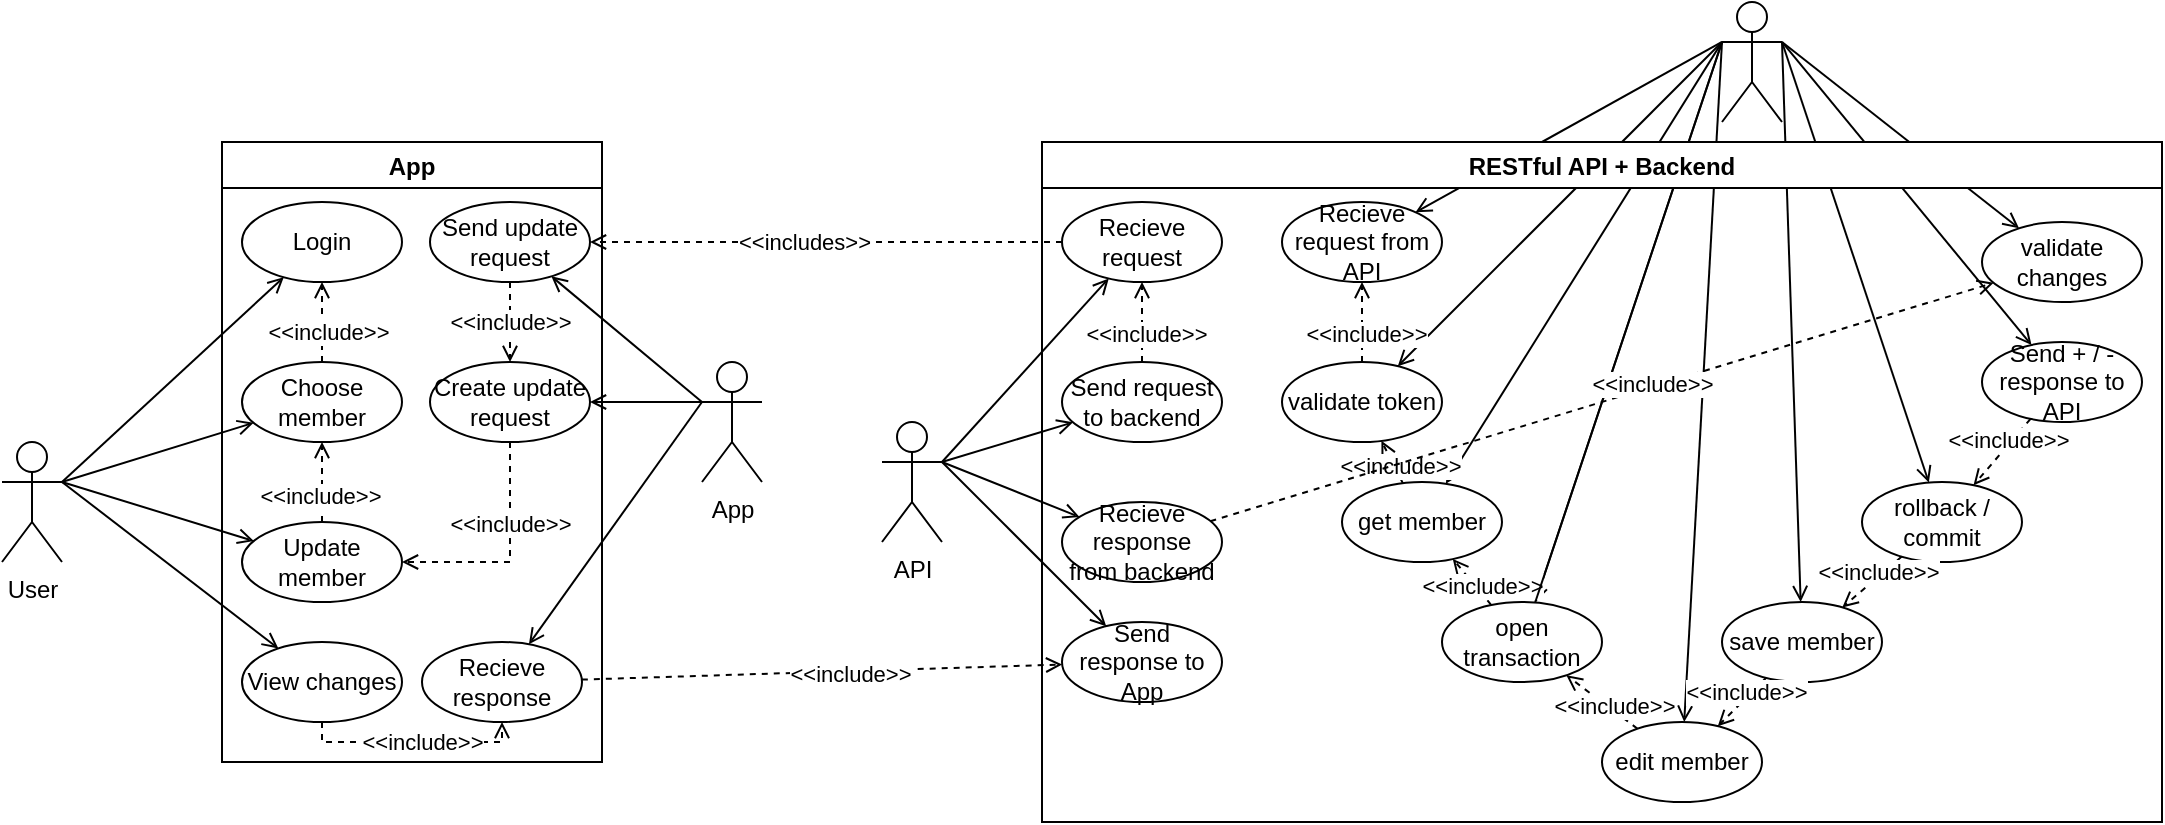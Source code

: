 <mxfile version="16.4.6" type="device"><diagram id="yb6wSky_tXZTfgqSHzKN" name="Page-1"><mxGraphModel dx="981" dy="552" grid="1" gridSize="10" guides="1" tooltips="1" connect="1" arrows="1" fold="1" page="1" pageScale="1" pageWidth="827" pageHeight="1169" math="0" shadow="0"><root><mxCell id="0"/><mxCell id="1" parent="0"/><mxCell id="d21_khhFa88_0b71buRg-5" style="rounded=0;orthogonalLoop=1;jettySize=auto;html=1;exitX=1;exitY=0.333;exitDx=0;exitDy=0;exitPerimeter=0;endArrow=open;endFill=0;" edge="1" parent="1" source="d21_khhFa88_0b71buRg-1" target="d21_khhFa88_0b71buRg-3"><mxGeometry relative="1" as="geometry"/></mxCell><mxCell id="d21_khhFa88_0b71buRg-6" style="edgeStyle=none;rounded=0;orthogonalLoop=1;jettySize=auto;html=1;exitX=1;exitY=0.333;exitDx=0;exitDy=0;exitPerimeter=0;endArrow=open;endFill=0;" edge="1" parent="1" source="d21_khhFa88_0b71buRg-1" target="d21_khhFa88_0b71buRg-2"><mxGeometry relative="1" as="geometry"/></mxCell><mxCell id="d21_khhFa88_0b71buRg-7" style="edgeStyle=none;rounded=0;orthogonalLoop=1;jettySize=auto;html=1;exitX=1;exitY=0.333;exitDx=0;exitDy=0;exitPerimeter=0;endArrow=open;endFill=0;" edge="1" parent="1" source="d21_khhFa88_0b71buRg-1" target="d21_khhFa88_0b71buRg-4"><mxGeometry relative="1" as="geometry"/></mxCell><mxCell id="d21_khhFa88_0b71buRg-90" style="edgeStyle=none;rounded=0;orthogonalLoop=1;jettySize=auto;html=1;exitX=1;exitY=0.333;exitDx=0;exitDy=0;exitPerimeter=0;endArrow=open;endFill=0;" edge="1" parent="1" source="d21_khhFa88_0b71buRg-1" target="d21_khhFa88_0b71buRg-89"><mxGeometry relative="1" as="geometry"/></mxCell><mxCell id="d21_khhFa88_0b71buRg-1" value="User" style="shape=umlActor;verticalLabelPosition=bottom;verticalAlign=top;html=1;outlineConnect=0;" vertex="1" parent="1"><mxGeometry x="120" y="320" width="30" height="60" as="geometry"/></mxCell><mxCell id="d21_khhFa88_0b71buRg-8" style="edgeStyle=none;rounded=0;orthogonalLoop=1;jettySize=auto;html=1;dashed=1;endArrow=open;endFill=0;" edge="1" parent="1" source="d21_khhFa88_0b71buRg-2" target="d21_khhFa88_0b71buRg-3"><mxGeometry relative="1" as="geometry"/></mxCell><mxCell id="d21_khhFa88_0b71buRg-9" value="&amp;lt;&amp;lt;include&amp;gt;&amp;gt;" style="edgeLabel;html=1;align=center;verticalAlign=middle;resizable=0;points=[];" vertex="1" connectable="0" parent="d21_khhFa88_0b71buRg-8"><mxGeometry x="-0.252" y="-3" relative="1" as="geometry"><mxPoint as="offset"/></mxGeometry></mxCell><mxCell id="d21_khhFa88_0b71buRg-2" value="Choose member" style="ellipse;whiteSpace=wrap;html=1;" vertex="1" parent="1"><mxGeometry x="240" y="280" width="80" height="40" as="geometry"/></mxCell><mxCell id="d21_khhFa88_0b71buRg-3" value="Login" style="ellipse;whiteSpace=wrap;html=1;" vertex="1" parent="1"><mxGeometry x="240" y="200" width="80" height="40" as="geometry"/></mxCell><mxCell id="d21_khhFa88_0b71buRg-10" style="edgeStyle=none;rounded=0;orthogonalLoop=1;jettySize=auto;html=1;dashed=1;endArrow=open;endFill=0;" edge="1" parent="1" source="d21_khhFa88_0b71buRg-4" target="d21_khhFa88_0b71buRg-2"><mxGeometry relative="1" as="geometry"/></mxCell><mxCell id="d21_khhFa88_0b71buRg-11" value="&amp;lt;&amp;lt;include&amp;gt;&amp;gt;" style="edgeLabel;html=1;align=center;verticalAlign=middle;resizable=0;points=[];" vertex="1" connectable="0" parent="d21_khhFa88_0b71buRg-10"><mxGeometry x="-0.326" y="1" relative="1" as="geometry"><mxPoint as="offset"/></mxGeometry></mxCell><mxCell id="d21_khhFa88_0b71buRg-4" value="Update member" style="ellipse;whiteSpace=wrap;html=1;" vertex="1" parent="1"><mxGeometry x="240" y="360" width="80" height="40" as="geometry"/></mxCell><mxCell id="d21_khhFa88_0b71buRg-79" style="edgeStyle=none;rounded=0;orthogonalLoop=1;jettySize=auto;html=1;dashed=1;endArrow=open;endFill=0;" edge="1" parent="1" source="d21_khhFa88_0b71buRg-14" target="d21_khhFa88_0b71buRg-21"><mxGeometry relative="1" as="geometry"/></mxCell><mxCell id="d21_khhFa88_0b71buRg-80" value="&amp;lt;&amp;lt;includes&amp;gt;&amp;gt;" style="edgeLabel;html=1;align=center;verticalAlign=middle;resizable=0;points=[];" vertex="1" connectable="0" parent="d21_khhFa88_0b71buRg-79"><mxGeometry x="0.402" y="5" relative="1" as="geometry"><mxPoint x="36" y="-5" as="offset"/></mxGeometry></mxCell><mxCell id="d21_khhFa88_0b71buRg-14" value="Recieve request" style="ellipse;whiteSpace=wrap;html=1;" vertex="1" parent="1"><mxGeometry x="650" y="200" width="80" height="40" as="geometry"/></mxCell><mxCell id="d21_khhFa88_0b71buRg-20" style="rounded=0;orthogonalLoop=1;jettySize=auto;html=1;exitX=0;exitY=0.333;exitDx=0;exitDy=0;exitPerimeter=0;endArrow=open;endFill=0;" edge="1" parent="1" source="d21_khhFa88_0b71buRg-15" target="d21_khhFa88_0b71buRg-17"><mxGeometry relative="1" as="geometry"/></mxCell><mxCell id="d21_khhFa88_0b71buRg-23" style="edgeStyle=none;rounded=0;orthogonalLoop=1;jettySize=auto;html=1;exitX=0;exitY=0.333;exitDx=0;exitDy=0;exitPerimeter=0;endArrow=open;endFill=0;" edge="1" parent="1" source="d21_khhFa88_0b71buRg-15" target="d21_khhFa88_0b71buRg-21"><mxGeometry relative="1" as="geometry"/></mxCell><mxCell id="d21_khhFa88_0b71buRg-78" style="edgeStyle=none;rounded=0;orthogonalLoop=1;jettySize=auto;html=1;exitX=0;exitY=0.333;exitDx=0;exitDy=0;exitPerimeter=0;endArrow=open;endFill=0;" edge="1" parent="1" source="d21_khhFa88_0b71buRg-15" target="d21_khhFa88_0b71buRg-77"><mxGeometry relative="1" as="geometry"/></mxCell><mxCell id="d21_khhFa88_0b71buRg-15" value="App" style="shape=umlActor;verticalLabelPosition=bottom;verticalAlign=top;html=1;outlineConnect=0;" vertex="1" parent="1"><mxGeometry x="470" y="280" width="30" height="60" as="geometry"/></mxCell><mxCell id="d21_khhFa88_0b71buRg-18" style="edgeStyle=orthogonalEdgeStyle;rounded=0;orthogonalLoop=1;jettySize=auto;html=1;dashed=1;endArrow=open;endFill=0;" edge="1" parent="1" source="d21_khhFa88_0b71buRg-17" target="d21_khhFa88_0b71buRg-4"><mxGeometry relative="1" as="geometry"><Array as="points"><mxPoint x="374" y="380"/></Array></mxGeometry></mxCell><mxCell id="d21_khhFa88_0b71buRg-19" value="&amp;lt;&amp;lt;include&amp;gt;&amp;gt;" style="edgeLabel;html=1;align=center;verticalAlign=middle;resizable=0;points=[];" vertex="1" connectable="0" parent="d21_khhFa88_0b71buRg-18"><mxGeometry x="-0.1" y="-3" relative="1" as="geometry"><mxPoint x="3" y="-11" as="offset"/></mxGeometry></mxCell><mxCell id="d21_khhFa88_0b71buRg-17" value="Create update request" style="ellipse;whiteSpace=wrap;html=1;" vertex="1" parent="1"><mxGeometry x="334" y="280" width="80" height="40" as="geometry"/></mxCell><mxCell id="d21_khhFa88_0b71buRg-22" style="edgeStyle=none;rounded=0;orthogonalLoop=1;jettySize=auto;html=1;dashed=1;endArrow=open;endFill=0;" edge="1" parent="1" source="d21_khhFa88_0b71buRg-21" target="d21_khhFa88_0b71buRg-17"><mxGeometry relative="1" as="geometry"/></mxCell><mxCell id="d21_khhFa88_0b71buRg-24" value="&amp;lt;&amp;lt;include&amp;gt;&amp;gt;" style="edgeLabel;html=1;align=center;verticalAlign=middle;resizable=0;points=[];" vertex="1" connectable="0" parent="d21_khhFa88_0b71buRg-22"><mxGeometry x="-0.447" relative="1" as="geometry"><mxPoint y="9" as="offset"/></mxGeometry></mxCell><mxCell id="d21_khhFa88_0b71buRg-21" value="Send update&lt;br&gt;request" style="ellipse;whiteSpace=wrap;html=1;" vertex="1" parent="1"><mxGeometry x="334" y="200" width="80" height="40" as="geometry"/></mxCell><mxCell id="d21_khhFa88_0b71buRg-25" value="validate token" style="ellipse;whiteSpace=wrap;html=1;" vertex="1" parent="1"><mxGeometry x="760" y="280" width="80" height="40" as="geometry"/></mxCell><mxCell id="d21_khhFa88_0b71buRg-39" style="edgeStyle=none;rounded=0;orthogonalLoop=1;jettySize=auto;html=1;exitX=0;exitY=0.333;exitDx=0;exitDy=0;exitPerimeter=0;endArrow=open;endFill=0;" edge="1" parent="1" source="d21_khhFa88_0b71buRg-26" target="d21_khhFa88_0b71buRg-38"><mxGeometry relative="1" as="geometry"/></mxCell><mxCell id="d21_khhFa88_0b71buRg-40" style="edgeStyle=none;rounded=0;orthogonalLoop=1;jettySize=auto;html=1;exitX=0;exitY=0.333;exitDx=0;exitDy=0;exitPerimeter=0;endArrow=open;endFill=0;" edge="1" parent="1" source="d21_khhFa88_0b71buRg-26" target="d21_khhFa88_0b71buRg-25"><mxGeometry relative="1" as="geometry"/></mxCell><mxCell id="d21_khhFa88_0b71buRg-50" style="edgeStyle=none;rounded=0;orthogonalLoop=1;jettySize=auto;html=1;exitX=0;exitY=0.333;exitDx=0;exitDy=0;exitPerimeter=0;endArrow=open;endFill=0;" edge="1" parent="1" source="d21_khhFa88_0b71buRg-26" target="d21_khhFa88_0b71buRg-43"><mxGeometry relative="1" as="geometry"/></mxCell><mxCell id="d21_khhFa88_0b71buRg-51" style="edgeStyle=none;rounded=0;orthogonalLoop=1;jettySize=auto;html=1;exitX=0;exitY=0.333;exitDx=0;exitDy=0;exitPerimeter=0;endArrow=open;endFill=0;" edge="1" parent="1" source="d21_khhFa88_0b71buRg-26" target="d21_khhFa88_0b71buRg-45"><mxGeometry relative="1" as="geometry"/></mxCell><mxCell id="d21_khhFa88_0b71buRg-52" style="edgeStyle=none;rounded=0;orthogonalLoop=1;jettySize=auto;html=1;exitX=0;exitY=0.333;exitDx=0;exitDy=0;exitPerimeter=0;endArrow=open;endFill=0;startArrow=none;" edge="1" parent="1" source="d21_khhFa88_0b71buRg-26" target="d21_khhFa88_0b71buRg-44"><mxGeometry relative="1" as="geometry"/></mxCell><mxCell id="d21_khhFa88_0b71buRg-53" style="edgeStyle=none;rounded=0;orthogonalLoop=1;jettySize=auto;html=1;exitX=1;exitY=0.333;exitDx=0;exitDy=0;exitPerimeter=0;endArrow=open;endFill=0;" edge="1" parent="1" source="d21_khhFa88_0b71buRg-26" target="d21_khhFa88_0b71buRg-46"><mxGeometry relative="1" as="geometry"/></mxCell><mxCell id="d21_khhFa88_0b71buRg-69" style="edgeStyle=none;rounded=0;orthogonalLoop=1;jettySize=auto;html=1;exitX=1;exitY=0.333;exitDx=0;exitDy=0;exitPerimeter=0;endArrow=open;endFill=0;" edge="1" parent="1" source="d21_khhFa88_0b71buRg-26" target="d21_khhFa88_0b71buRg-49"><mxGeometry relative="1" as="geometry"/></mxCell><mxCell id="d21_khhFa88_0b71buRg-70" style="edgeStyle=none;rounded=0;orthogonalLoop=1;jettySize=auto;html=1;exitX=1;exitY=0.333;exitDx=0;exitDy=0;exitPerimeter=0;endArrow=open;endFill=0;" edge="1" parent="1" source="d21_khhFa88_0b71buRg-26" target="d21_khhFa88_0b71buRg-48"><mxGeometry relative="1" as="geometry"/></mxCell><mxCell id="d21_khhFa88_0b71buRg-71" style="edgeStyle=none;rounded=0;orthogonalLoop=1;jettySize=auto;html=1;exitX=1;exitY=0.333;exitDx=0;exitDy=0;exitPerimeter=0;endArrow=open;endFill=0;" edge="1" parent="1" source="d21_khhFa88_0b71buRg-26" target="d21_khhFa88_0b71buRg-47"><mxGeometry relative="1" as="geometry"/></mxCell><mxCell id="d21_khhFa88_0b71buRg-26" value="API" style="shape=umlActor;verticalLabelPosition=bottom;verticalAlign=top;html=1;outlineConnect=0;" vertex="1" parent="1"><mxGeometry x="980" y="100" width="30" height="60" as="geometry"/></mxCell><mxCell id="d21_khhFa88_0b71buRg-29" value="App" style="swimlane;" vertex="1" parent="1"><mxGeometry x="230" y="170" width="190" height="310" as="geometry"/></mxCell><mxCell id="d21_khhFa88_0b71buRg-77" value="Recieve response" style="ellipse;whiteSpace=wrap;html=1;" vertex="1" parent="d21_khhFa88_0b71buRg-29"><mxGeometry x="100" y="250" width="80" height="40" as="geometry"/></mxCell><mxCell id="d21_khhFa88_0b71buRg-89" value="View changes" style="ellipse;whiteSpace=wrap;html=1;" vertex="1" parent="d21_khhFa88_0b71buRg-29"><mxGeometry x="10" y="250" width="80" height="40" as="geometry"/></mxCell><mxCell id="d21_khhFa88_0b71buRg-91" style="edgeStyle=none;rounded=0;orthogonalLoop=1;jettySize=auto;html=1;endArrow=open;endFill=0;dashed=1;" edge="1" parent="d21_khhFa88_0b71buRg-29" source="d21_khhFa88_0b71buRg-89" target="d21_khhFa88_0b71buRg-77"><mxGeometry relative="1" as="geometry"><Array as="points"><mxPoint x="50" y="300"/><mxPoint x="140" y="300"/></Array></mxGeometry></mxCell><mxCell id="d21_khhFa88_0b71buRg-92" value="&amp;lt;&amp;lt;include&amp;gt;&amp;gt;" style="edgeLabel;html=1;align=center;verticalAlign=middle;resizable=0;points=[];" vertex="1" connectable="0" parent="d21_khhFa88_0b71buRg-91"><mxGeometry x="-0.153" y="1" relative="1" as="geometry"><mxPoint x="13" y="1" as="offset"/></mxGeometry></mxCell><mxCell id="d21_khhFa88_0b71buRg-36" style="edgeStyle=none;rounded=0;orthogonalLoop=1;jettySize=auto;html=1;endArrow=open;endFill=0;dashed=1;" edge="1" parent="1" source="d21_khhFa88_0b71buRg-32" target="d21_khhFa88_0b71buRg-14"><mxGeometry relative="1" as="geometry"/></mxCell><mxCell id="d21_khhFa88_0b71buRg-37" value="&amp;lt;&amp;lt;include&amp;gt;&amp;gt;" style="edgeLabel;html=1;align=center;verticalAlign=middle;resizable=0;points=[];" vertex="1" connectable="0" parent="d21_khhFa88_0b71buRg-36"><mxGeometry x="-0.288" y="-2" relative="1" as="geometry"><mxPoint as="offset"/></mxGeometry></mxCell><mxCell id="d21_khhFa88_0b71buRg-32" value="Send request&lt;br&gt;to backend" style="ellipse;whiteSpace=wrap;html=1;" vertex="1" parent="1"><mxGeometry x="650" y="280" width="80" height="40" as="geometry"/></mxCell><mxCell id="d21_khhFa88_0b71buRg-34" style="edgeStyle=none;rounded=0;orthogonalLoop=1;jettySize=auto;html=1;exitX=1;exitY=0.333;exitDx=0;exitDy=0;exitPerimeter=0;endArrow=open;endFill=0;" edge="1" parent="1" source="d21_khhFa88_0b71buRg-33" target="d21_khhFa88_0b71buRg-14"><mxGeometry relative="1" as="geometry"/></mxCell><mxCell id="d21_khhFa88_0b71buRg-35" style="edgeStyle=none;rounded=0;orthogonalLoop=1;jettySize=auto;html=1;exitX=1;exitY=0.333;exitDx=0;exitDy=0;exitPerimeter=0;endArrow=open;endFill=0;" edge="1" parent="1" source="d21_khhFa88_0b71buRg-33" target="d21_khhFa88_0b71buRg-32"><mxGeometry relative="1" as="geometry"/></mxCell><mxCell id="d21_khhFa88_0b71buRg-73" style="edgeStyle=none;rounded=0;orthogonalLoop=1;jettySize=auto;html=1;exitX=1;exitY=0.333;exitDx=0;exitDy=0;exitPerimeter=0;endArrow=open;endFill=0;" edge="1" parent="1" source="d21_khhFa88_0b71buRg-33" target="d21_khhFa88_0b71buRg-72"><mxGeometry relative="1" as="geometry"/></mxCell><mxCell id="d21_khhFa88_0b71buRg-85" style="edgeStyle=none;rounded=0;orthogonalLoop=1;jettySize=auto;html=1;exitX=1;exitY=0.333;exitDx=0;exitDy=0;exitPerimeter=0;endArrow=open;endFill=0;" edge="1" parent="1" source="d21_khhFa88_0b71buRg-33" target="d21_khhFa88_0b71buRg-83"><mxGeometry relative="1" as="geometry"/></mxCell><mxCell id="d21_khhFa88_0b71buRg-33" value="API" style="shape=umlActor;verticalLabelPosition=bottom;verticalAlign=top;html=1;outlineConnect=0;" vertex="1" parent="1"><mxGeometry x="560" y="310" width="30" height="60" as="geometry"/></mxCell><mxCell id="d21_khhFa88_0b71buRg-38" value="Recieve request from API" style="ellipse;whiteSpace=wrap;html=1;" vertex="1" parent="1"><mxGeometry x="760" y="200" width="80" height="40" as="geometry"/></mxCell><mxCell id="d21_khhFa88_0b71buRg-41" style="edgeStyle=none;rounded=0;orthogonalLoop=1;jettySize=auto;html=1;endArrow=open;endFill=0;dashed=1;" edge="1" parent="1" source="d21_khhFa88_0b71buRg-25" target="d21_khhFa88_0b71buRg-38"><mxGeometry relative="1" as="geometry"><mxPoint x="700" y="290" as="sourcePoint"/><mxPoint x="700" y="250" as="targetPoint"/></mxGeometry></mxCell><mxCell id="d21_khhFa88_0b71buRg-42" value="&amp;lt;&amp;lt;include&amp;gt;&amp;gt;" style="edgeLabel;html=1;align=center;verticalAlign=middle;resizable=0;points=[];" vertex="1" connectable="0" parent="d21_khhFa88_0b71buRg-41"><mxGeometry x="-0.288" y="-2" relative="1" as="geometry"><mxPoint as="offset"/></mxGeometry></mxCell><mxCell id="d21_khhFa88_0b71buRg-43" value="get member" style="ellipse;whiteSpace=wrap;html=1;" vertex="1" parent="1"><mxGeometry x="790" y="340" width="80" height="40" as="geometry"/></mxCell><mxCell id="d21_khhFa88_0b71buRg-44" value="edit member" style="ellipse;whiteSpace=wrap;html=1;" vertex="1" parent="1"><mxGeometry x="920" y="460" width="80" height="40" as="geometry"/></mxCell><mxCell id="d21_khhFa88_0b71buRg-46" value="save member" style="ellipse;whiteSpace=wrap;html=1;" vertex="1" parent="1"><mxGeometry x="980" y="400" width="80" height="40" as="geometry"/></mxCell><mxCell id="d21_khhFa88_0b71buRg-47" value="validate changes" style="ellipse;whiteSpace=wrap;html=1;" vertex="1" parent="1"><mxGeometry x="1110" y="210" width="80" height="40" as="geometry"/></mxCell><mxCell id="d21_khhFa88_0b71buRg-48" value="rollback / commit" style="ellipse;whiteSpace=wrap;html=1;" vertex="1" parent="1"><mxGeometry x="1050" y="340" width="80" height="40" as="geometry"/></mxCell><mxCell id="d21_khhFa88_0b71buRg-49" value="Send + / - response to API" style="ellipse;whiteSpace=wrap;html=1;" vertex="1" parent="1"><mxGeometry x="1110" y="270" width="80" height="40" as="geometry"/></mxCell><mxCell id="d21_khhFa88_0b71buRg-54" style="edgeStyle=none;rounded=0;orthogonalLoop=1;jettySize=auto;html=1;endArrow=open;endFill=0;dashed=1;" edge="1" parent="1" source="d21_khhFa88_0b71buRg-48" target="d21_khhFa88_0b71buRg-46"><mxGeometry relative="1" as="geometry"><mxPoint x="810" y="290" as="sourcePoint"/><mxPoint x="810" y="250" as="targetPoint"/></mxGeometry></mxCell><mxCell id="d21_khhFa88_0b71buRg-55" value="&amp;lt;&amp;lt;include&amp;gt;&amp;gt;" style="edgeLabel;html=1;align=center;verticalAlign=middle;resizable=0;points=[];" vertex="1" connectable="0" parent="d21_khhFa88_0b71buRg-54"><mxGeometry x="-0.288" y="-2" relative="1" as="geometry"><mxPoint as="offset"/></mxGeometry></mxCell><mxCell id="d21_khhFa88_0b71buRg-56" style="edgeStyle=none;rounded=0;orthogonalLoop=1;jettySize=auto;html=1;endArrow=open;endFill=0;dashed=1;" edge="1" parent="1" source="d21_khhFa88_0b71buRg-43" target="d21_khhFa88_0b71buRg-25"><mxGeometry relative="1" as="geometry"><mxPoint x="820" y="300" as="sourcePoint"/><mxPoint x="820" y="260" as="targetPoint"/></mxGeometry></mxCell><mxCell id="d21_khhFa88_0b71buRg-57" value="&amp;lt;&amp;lt;include&amp;gt;&amp;gt;" style="edgeLabel;html=1;align=center;verticalAlign=middle;resizable=0;points=[];" vertex="1" connectable="0" parent="d21_khhFa88_0b71buRg-56"><mxGeometry x="-0.288" y="-2" relative="1" as="geometry"><mxPoint as="offset"/></mxGeometry></mxCell><mxCell id="d21_khhFa88_0b71buRg-58" style="edgeStyle=none;rounded=0;orthogonalLoop=1;jettySize=auto;html=1;endArrow=open;endFill=0;dashed=1;" edge="1" parent="1" source="d21_khhFa88_0b71buRg-46" target="d21_khhFa88_0b71buRg-44"><mxGeometry relative="1" as="geometry"><mxPoint x="830" y="310" as="sourcePoint"/><mxPoint x="830" y="270" as="targetPoint"/></mxGeometry></mxCell><mxCell id="d21_khhFa88_0b71buRg-59" value="&amp;lt;&amp;lt;include&amp;gt;&amp;gt;" style="edgeLabel;html=1;align=center;verticalAlign=middle;resizable=0;points=[];" vertex="1" connectable="0" parent="d21_khhFa88_0b71buRg-58"><mxGeometry x="-0.288" y="-2" relative="1" as="geometry"><mxPoint as="offset"/></mxGeometry></mxCell><mxCell id="d21_khhFa88_0b71buRg-60" style="edgeStyle=none;rounded=0;orthogonalLoop=1;jettySize=auto;html=1;endArrow=open;endFill=0;dashed=1;" edge="1" parent="1" source="d21_khhFa88_0b71buRg-44" target="d21_khhFa88_0b71buRg-45"><mxGeometry relative="1" as="geometry"><mxPoint x="840" y="320" as="sourcePoint"/><mxPoint x="840" y="280" as="targetPoint"/></mxGeometry></mxCell><mxCell id="d21_khhFa88_0b71buRg-61" value="&amp;lt;&amp;lt;include&amp;gt;&amp;gt;" style="edgeLabel;html=1;align=center;verticalAlign=middle;resizable=0;points=[];" vertex="1" connectable="0" parent="d21_khhFa88_0b71buRg-60"><mxGeometry x="-0.288" y="-2" relative="1" as="geometry"><mxPoint as="offset"/></mxGeometry></mxCell><mxCell id="d21_khhFa88_0b71buRg-62" style="edgeStyle=none;rounded=0;orthogonalLoop=1;jettySize=auto;html=1;endArrow=open;endFill=0;dashed=1;" edge="1" parent="1" source="d21_khhFa88_0b71buRg-45" target="d21_khhFa88_0b71buRg-43"><mxGeometry relative="1" as="geometry"><mxPoint x="850" y="330" as="sourcePoint"/><mxPoint x="850" y="290" as="targetPoint"/></mxGeometry></mxCell><mxCell id="d21_khhFa88_0b71buRg-63" value="&amp;lt;&amp;lt;include&amp;gt;&amp;gt;" style="edgeLabel;html=1;align=center;verticalAlign=middle;resizable=0;points=[];" vertex="1" connectable="0" parent="d21_khhFa88_0b71buRg-62"><mxGeometry x="-0.288" y="-2" relative="1" as="geometry"><mxPoint as="offset"/></mxGeometry></mxCell><mxCell id="d21_khhFa88_0b71buRg-45" value="open transaction" style="ellipse;whiteSpace=wrap;html=1;" vertex="1" parent="1"><mxGeometry x="840" y="400" width="80" height="40" as="geometry"/></mxCell><mxCell id="d21_khhFa88_0b71buRg-64" value="" style="edgeStyle=none;rounded=0;orthogonalLoop=1;jettySize=auto;html=1;exitX=0;exitY=0.333;exitDx=0;exitDy=0;exitPerimeter=0;endArrow=none;endFill=0;" edge="1" parent="1" source="d21_khhFa88_0b71buRg-26" target="d21_khhFa88_0b71buRg-45"><mxGeometry relative="1" as="geometry"><mxPoint x="980" y="210" as="sourcePoint"/><mxPoint x="849.701" y="470.597" as="targetPoint"/></mxGeometry></mxCell><mxCell id="d21_khhFa88_0b71buRg-67" style="edgeStyle=none;rounded=0;orthogonalLoop=1;jettySize=auto;html=1;endArrow=open;endFill=0;dashed=1;" edge="1" parent="1" source="d21_khhFa88_0b71buRg-49" target="d21_khhFa88_0b71buRg-48"><mxGeometry relative="1" as="geometry"><mxPoint x="1079.845" y="387.276" as="sourcePoint"/><mxPoint x="1050.155" y="412.724" as="targetPoint"/></mxGeometry></mxCell><mxCell id="d21_khhFa88_0b71buRg-68" value="&amp;lt;&amp;lt;include&amp;gt;&amp;gt;" style="edgeLabel;html=1;align=center;verticalAlign=middle;resizable=0;points=[];" vertex="1" connectable="0" parent="d21_khhFa88_0b71buRg-67"><mxGeometry x="-0.288" y="-2" relative="1" as="geometry"><mxPoint as="offset"/></mxGeometry></mxCell><mxCell id="d21_khhFa88_0b71buRg-74" style="edgeStyle=none;rounded=0;orthogonalLoop=1;jettySize=auto;html=1;endArrow=open;endFill=0;dashed=1;" edge="1" parent="1" source="d21_khhFa88_0b71buRg-72" target="d21_khhFa88_0b71buRg-47"><mxGeometry relative="1" as="geometry"/></mxCell><mxCell id="d21_khhFa88_0b71buRg-75" value="&amp;lt;&amp;lt;include&amp;gt;&amp;gt;" style="edgeLabel;html=1;align=center;verticalAlign=middle;resizable=0;points=[];" vertex="1" connectable="0" parent="d21_khhFa88_0b71buRg-74"><mxGeometry x="0.129" y="2" relative="1" as="geometry"><mxPoint as="offset"/></mxGeometry></mxCell><mxCell id="d21_khhFa88_0b71buRg-72" value="Recieve response&lt;br&gt;from backend" style="ellipse;whiteSpace=wrap;html=1;" vertex="1" parent="1"><mxGeometry x="650" y="350" width="80" height="40" as="geometry"/></mxCell><mxCell id="d21_khhFa88_0b71buRg-76" value="RESTful API + Backend" style="swimlane;" vertex="1" parent="1"><mxGeometry x="640" y="170" width="560" height="340" as="geometry"/></mxCell><mxCell id="d21_khhFa88_0b71buRg-83" value="Send response to App" style="ellipse;whiteSpace=wrap;html=1;" vertex="1" parent="d21_khhFa88_0b71buRg-76"><mxGeometry x="10" y="240" width="80" height="40" as="geometry"/></mxCell><mxCell id="d21_khhFa88_0b71buRg-87" style="edgeStyle=none;rounded=0;orthogonalLoop=1;jettySize=auto;html=1;dashed=1;endArrow=open;endFill=0;" edge="1" parent="1" source="d21_khhFa88_0b71buRg-77" target="d21_khhFa88_0b71buRg-83"><mxGeometry relative="1" as="geometry"/></mxCell><mxCell id="d21_khhFa88_0b71buRg-88" value="&amp;lt;&amp;lt;include&amp;gt;&amp;gt;" style="edgeLabel;html=1;align=center;verticalAlign=middle;resizable=0;points=[];" vertex="1" connectable="0" parent="d21_khhFa88_0b71buRg-87"><mxGeometry x="0.117" y="-1" relative="1" as="geometry"><mxPoint as="offset"/></mxGeometry></mxCell></root></mxGraphModel></diagram></mxfile>